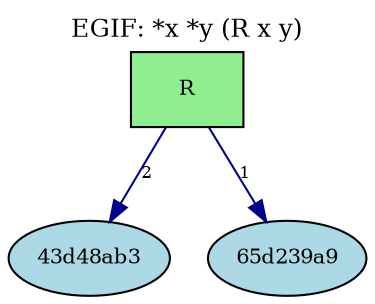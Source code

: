 digraph EG {
  rankdir=TB;
  compound=true;
  node [fontsize=10];

  label="EGIF: *x *y (R x y)";
  labelloc="t";
  fontsize=12;

  "pred_e_77e474d8" [label="R", shape=box, style=filled, fillcolor=lightgreen];
  "Vertex(id='v_43d48ab3', label=None, is_generic=True)" [label="43d48ab3", shape=ellipse, style=filled, fillcolor=lightblue];
  "Vertex(id='v_65d239a9', label=None, is_generic=True)" [label="65d239a9", shape=ellipse, style=filled, fillcolor=lightblue];
  // ν mapping connections
  "pred_e_77e474d8" -> "Vertex(id='v_65d239a9', label=None, is_generic=True)" [label="1", color=darkblue, fontsize=8];
  "pred_e_77e474d8" -> "Vertex(id='v_43d48ab3', label=None, is_generic=True)" [label="2", color=darkblue, fontsize=8];
}